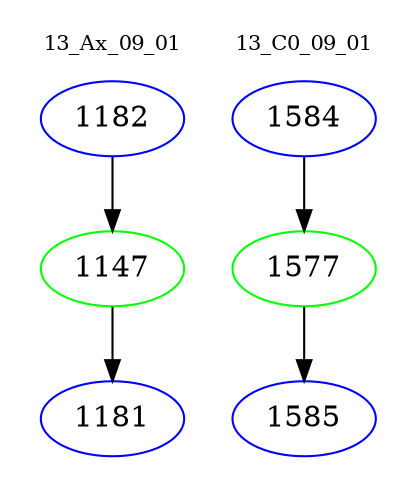 digraph{
subgraph cluster_0 {
color = white
label = "13_Ax_09_01";
fontsize=10;
T0_1182 [label="1182", color="blue"]
T0_1182 -> T0_1147 [color="black"]
T0_1147 [label="1147", color="green"]
T0_1147 -> T0_1181 [color="black"]
T0_1181 [label="1181", color="blue"]
}
subgraph cluster_1 {
color = white
label = "13_C0_09_01";
fontsize=10;
T1_1584 [label="1584", color="blue"]
T1_1584 -> T1_1577 [color="black"]
T1_1577 [label="1577", color="green"]
T1_1577 -> T1_1585 [color="black"]
T1_1585 [label="1585", color="blue"]
}
}
